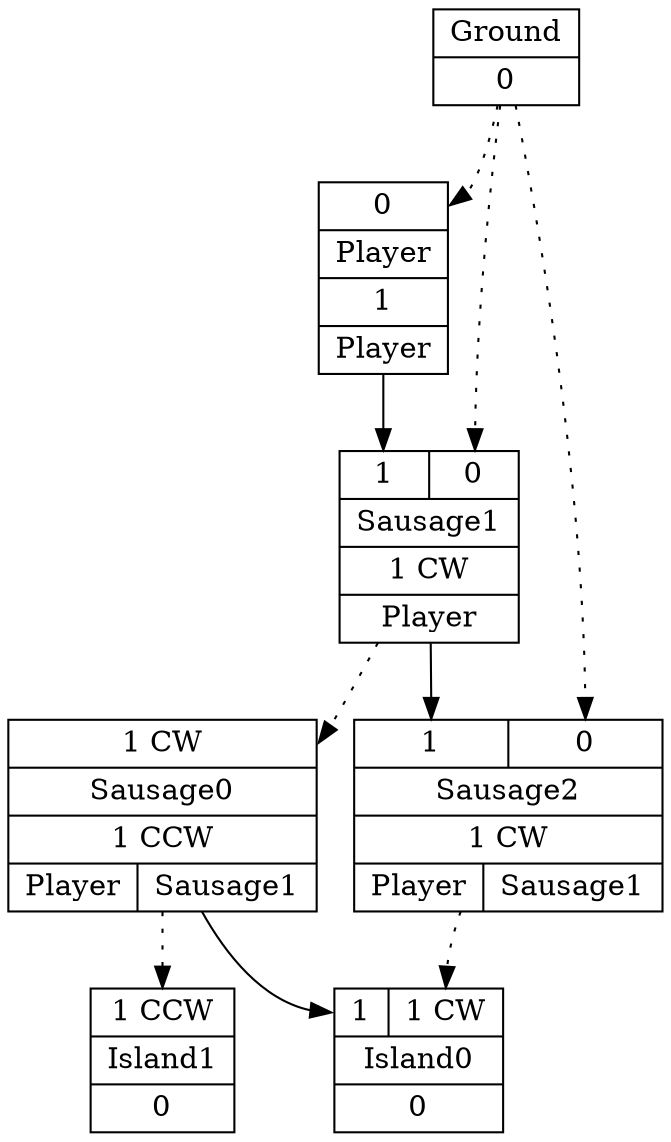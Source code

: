 digraph G {
node [shape=record];
Player[ label ="{{<GroundP>0}|{Player}|<PlayerOUT>1|{Player}}"];
Ground[ label ="{{Ground}|<GroundOUT>0}"];
Sausage1[ label ="{{<Player>1|<GroundP>0}|{Sausage1}|<Sausage1OUT>1 CW|{Player}}"];
Sausage0[ label ="{{<Sausage1P>1 CW}|{Sausage0}|<Sausage0OUT>1 CCW|{Player|Sausage1}}"];
Sausage2[ label ="{{<Sausage1>1|<GroundP>0}|{Sausage2}|<Sausage2OUT>1 CW|{Player|Sausage1}}"];
Island1[ label ="{{<Sausage0P>1 CCW}|{Island1}|<Island1OUT>0}"];
Island0[ label ="{{<Sausage0>1|<Sausage2P>1 CW}|{Island0}|<Island0OUT>0}"];
	"Ground" -> "Player":GroundP [style=dotted];
	"Player" -> "Sausage1":Player;
	"Ground" -> "Sausage1":GroundP [style=dotted];
	"Sausage1" -> "Sausage0":Sausage1P [style=dotted];
	"Sausage1" -> "Sausage2":Sausage1;
	"Sausage0" -> "Island1":Sausage0P [style=dotted];
	"Sausage0" -> "Island0":Sausage0;
	"Ground" -> "Sausage2":GroundP [style=dotted];
	"Sausage2" -> "Island0":Sausage2P [style=dotted];
}